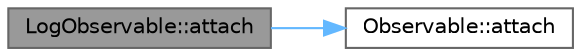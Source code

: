 digraph "LogObservable::attach"
{
 // LATEX_PDF_SIZE
  bgcolor="transparent";
  edge [fontname=Helvetica,fontsize=10,labelfontname=Helvetica,labelfontsize=10];
  node [fontname=Helvetica,fontsize=10,shape=box,height=0.2,width=0.4];
  rankdir="LR";
  Node1 [id="Node000001",label="LogObservable::attach",height=0.2,width=0.4,color="gray40", fillcolor="grey60", style="filled", fontcolor="black",tooltip="Attaches an Observer to the LogObservable. This function overrides the attach() function in the base ..."];
  Node1 -> Node2 [id="edge1_Node000001_Node000002",color="steelblue1",style="solid",tooltip=" "];
  Node2 [id="Node000002",label="Observable::attach",height=0.2,width=0.4,color="grey40", fillcolor="white", style="filled",URL="$class_observable.html#a6efa28f8d9b8e5ab249533f684363a4f",tooltip="Attaches an observer to the Observable object."];
}
